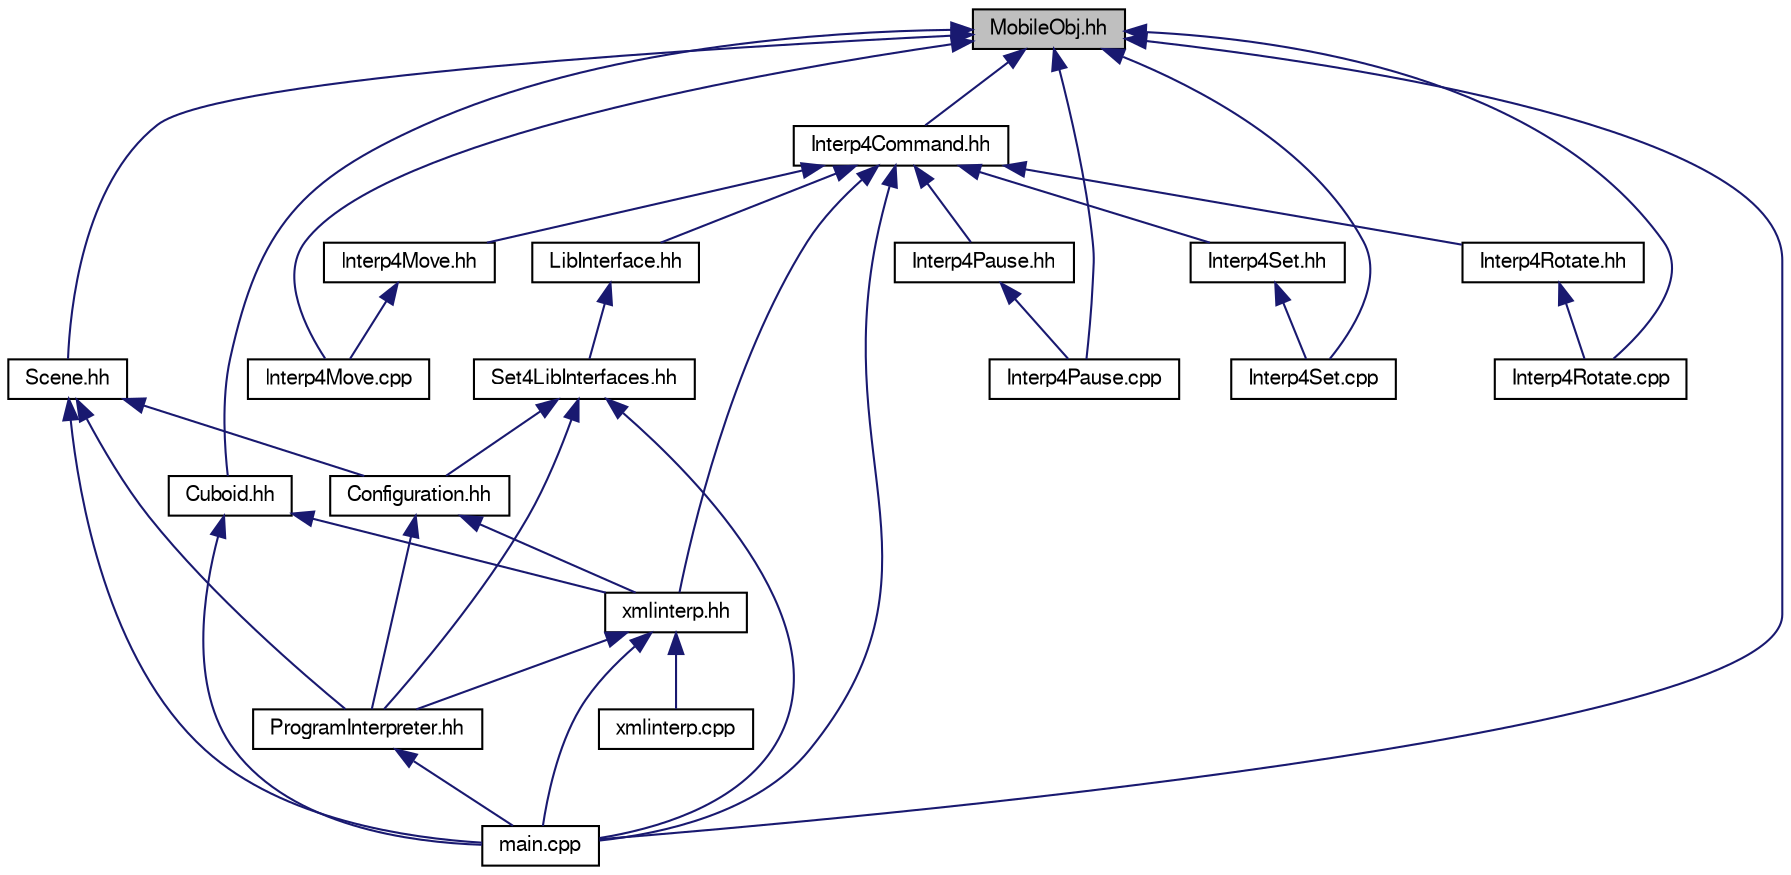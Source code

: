 digraph "MobileObj.hh"
{
  edge [fontname="FreeSans",fontsize="10",labelfontname="FreeSans",labelfontsize="10"];
  node [fontname="FreeSans",fontsize="10",shape=record];
  Node7 [label="MobileObj.hh",height=0.2,width=0.4,color="black", fillcolor="grey75", style="filled", fontcolor="black"];
  Node7 -> Node8 [dir="back",color="midnightblue",fontsize="10",style="solid",fontname="FreeSans"];
  Node8 [label="Scene.hh",height=0.2,width=0.4,color="black", fillcolor="white", style="filled",URL="$Scene_8hh.html",tooltip="Deklaracja instacji szablonu std::map<string,std::shared_ptr<MobileObj>> "];
  Node8 -> Node9 [dir="back",color="midnightblue",fontsize="10",style="solid",fontname="FreeSans"];
  Node9 [label="Configuration.hh",height=0.2,width=0.4,color="black", fillcolor="white", style="filled",URL="$Configuration_8hh.html"];
  Node9 -> Node10 [dir="back",color="midnightblue",fontsize="10",style="solid",fontname="FreeSans"];
  Node10 [label="xmlinterp.hh",height=0.2,width=0.4,color="black", fillcolor="white", style="filled",URL="$xmlinterp_8hh.html"];
  Node10 -> Node11 [dir="back",color="midnightblue",fontsize="10",style="solid",fontname="FreeSans"];
  Node11 [label="ProgramInterpreter.hh",height=0.2,width=0.4,color="black", fillcolor="white", style="filled",URL="$ProgramInterpreter_8hh.html"];
  Node11 -> Node12 [dir="back",color="midnightblue",fontsize="10",style="solid",fontname="FreeSans"];
  Node12 [label="main.cpp",height=0.2,width=0.4,color="black", fillcolor="white", style="filled",URL="$main_8cpp.html"];
  Node10 -> Node12 [dir="back",color="midnightblue",fontsize="10",style="solid",fontname="FreeSans"];
  Node10 -> Node13 [dir="back",color="midnightblue",fontsize="10",style="solid",fontname="FreeSans"];
  Node13 [label="xmlinterp.cpp",height=0.2,width=0.4,color="black", fillcolor="white", style="filled",URL="$xmlinterp_8cpp.html"];
  Node9 -> Node11 [dir="back",color="midnightblue",fontsize="10",style="solid",fontname="FreeSans"];
  Node8 -> Node11 [dir="back",color="midnightblue",fontsize="10",style="solid",fontname="FreeSans"];
  Node8 -> Node12 [dir="back",color="midnightblue",fontsize="10",style="solid",fontname="FreeSans"];
  Node7 -> Node14 [dir="back",color="midnightblue",fontsize="10",style="solid",fontname="FreeSans"];
  Node14 [label="Interp4Command.hh",height=0.2,width=0.4,color="black", fillcolor="white", style="filled",URL="$Interp4Command_8hh.html",tooltip="Definicja klasy Interp4Command. "];
  Node14 -> Node15 [dir="back",color="midnightblue",fontsize="10",style="solid",fontname="FreeSans"];
  Node15 [label="LibInterface.hh",height=0.2,width=0.4,color="black", fillcolor="white", style="filled",URL="$LibInterface_8hh.html",tooltip="Definicja klasy LibInterface. "];
  Node15 -> Node16 [dir="back",color="midnightblue",fontsize="10",style="solid",fontname="FreeSans"];
  Node16 [label="Set4LibInterfaces.hh",height=0.2,width=0.4,color="black", fillcolor="white", style="filled",URL="$Set4LibInterfaces_8hh.html",tooltip="Deklaracja instacji szablonu std::map<string,std::shared_ptr<LibInterface>> "];
  Node16 -> Node9 [dir="back",color="midnightblue",fontsize="10",style="solid",fontname="FreeSans"];
  Node16 -> Node11 [dir="back",color="midnightblue",fontsize="10",style="solid",fontname="FreeSans"];
  Node16 -> Node12 [dir="back",color="midnightblue",fontsize="10",style="solid",fontname="FreeSans"];
  Node14 -> Node10 [dir="back",color="midnightblue",fontsize="10",style="solid",fontname="FreeSans"];
  Node14 -> Node12 [dir="back",color="midnightblue",fontsize="10",style="solid",fontname="FreeSans"];
  Node14 -> Node17 [dir="back",color="midnightblue",fontsize="10",style="solid",fontname="FreeSans"];
  Node17 [label="Interp4Move.hh",height=0.2,width=0.4,color="black", fillcolor="white", style="filled",URL="$Interp4Move_8hh.html",tooltip="Definicja klasy Interp4Move. "];
  Node17 -> Node18 [dir="back",color="midnightblue",fontsize="10",style="solid",fontname="FreeSans"];
  Node18 [label="Interp4Move.cpp",height=0.2,width=0.4,color="black", fillcolor="white", style="filled",URL="$Interp4Move_8cpp.html"];
  Node14 -> Node19 [dir="back",color="midnightblue",fontsize="10",style="solid",fontname="FreeSans"];
  Node19 [label="Interp4Pause.hh",height=0.2,width=0.4,color="black", fillcolor="white", style="filled",URL="$Interp4Pause_8hh.html",tooltip="Definicja klasy Interp4Pause. "];
  Node19 -> Node20 [dir="back",color="midnightblue",fontsize="10",style="solid",fontname="FreeSans"];
  Node20 [label="Interp4Pause.cpp",height=0.2,width=0.4,color="black", fillcolor="white", style="filled",URL="$Interp4Pause_8cpp.html"];
  Node14 -> Node21 [dir="back",color="midnightblue",fontsize="10",style="solid",fontname="FreeSans"];
  Node21 [label="Interp4Rotate.hh",height=0.2,width=0.4,color="black", fillcolor="white", style="filled",URL="$Interp4Rotate_8hh.html",tooltip="Definicja klasy Interp4Rotate. "];
  Node21 -> Node22 [dir="back",color="midnightblue",fontsize="10",style="solid",fontname="FreeSans"];
  Node22 [label="Interp4Rotate.cpp",height=0.2,width=0.4,color="black", fillcolor="white", style="filled",URL="$Interp4Rotate_8cpp.html"];
  Node14 -> Node23 [dir="back",color="midnightblue",fontsize="10",style="solid",fontname="FreeSans"];
  Node23 [label="Interp4Set.hh",height=0.2,width=0.4,color="black", fillcolor="white", style="filled",URL="$Interp4Set_8hh.html",tooltip="Definicja klasy Interp4Set. "];
  Node23 -> Node24 [dir="back",color="midnightblue",fontsize="10",style="solid",fontname="FreeSans"];
  Node24 [label="Interp4Set.cpp",height=0.2,width=0.4,color="black", fillcolor="white", style="filled",URL="$Interp4Set_8cpp.html"];
  Node7 -> Node25 [dir="back",color="midnightblue",fontsize="10",style="solid",fontname="FreeSans"];
  Node25 [label="Cuboid.hh",height=0.2,width=0.4,color="black", fillcolor="white", style="filled",URL="$Cuboid_8hh.html"];
  Node25 -> Node10 [dir="back",color="midnightblue",fontsize="10",style="solid",fontname="FreeSans"];
  Node25 -> Node12 [dir="back",color="midnightblue",fontsize="10",style="solid",fontname="FreeSans"];
  Node7 -> Node12 [dir="back",color="midnightblue",fontsize="10",style="solid",fontname="FreeSans"];
  Node7 -> Node18 [dir="back",color="midnightblue",fontsize="10",style="solid",fontname="FreeSans"];
  Node7 -> Node20 [dir="back",color="midnightblue",fontsize="10",style="solid",fontname="FreeSans"];
  Node7 -> Node22 [dir="back",color="midnightblue",fontsize="10",style="solid",fontname="FreeSans"];
  Node7 -> Node24 [dir="back",color="midnightblue",fontsize="10",style="solid",fontname="FreeSans"];
}
